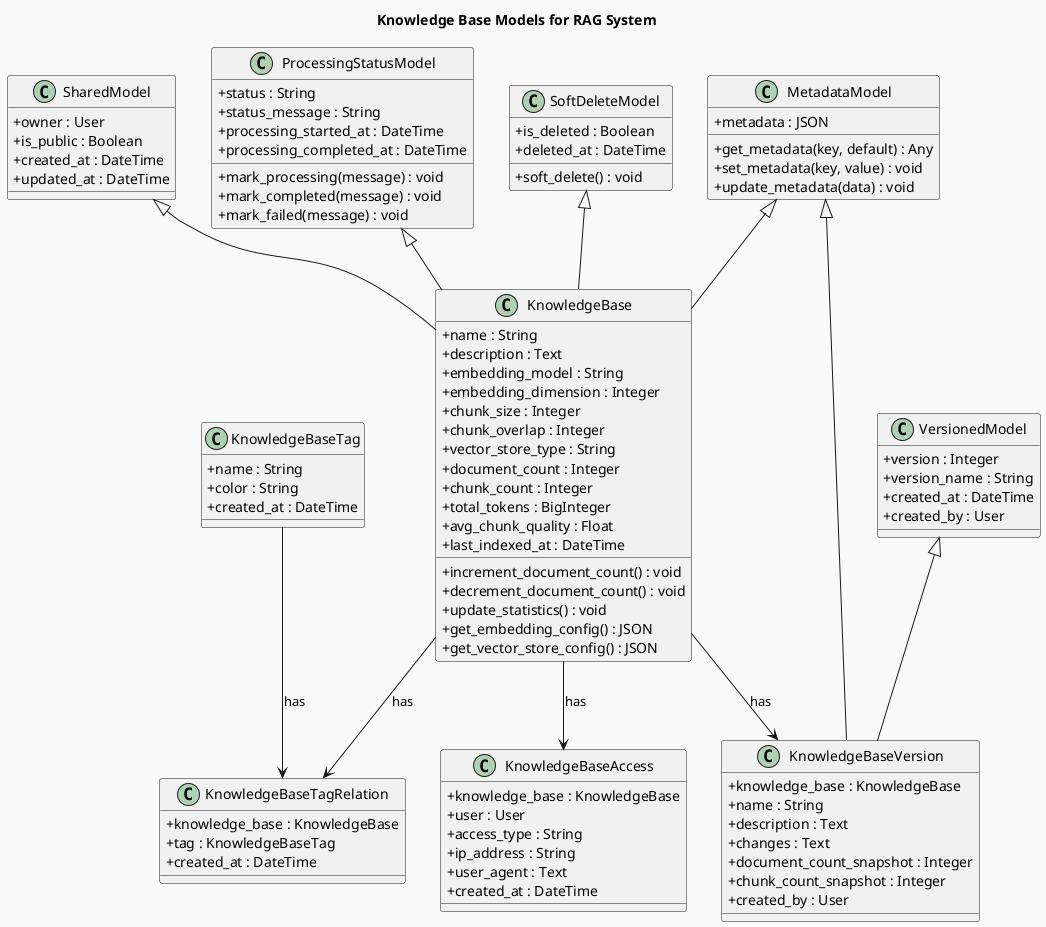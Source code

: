 @startuml
skinparam backgroundColor #FAFAFA
skinparam classAttributeIconSize 0
skinparam classFontSize 14
skinparam classFontColor #000000

title Knowledge Base Models for RAG System

' --- Base Classes ---
class SharedModel {
  + owner : User
  + is_public : Boolean
  + created_at : DateTime
  + updated_at : DateTime
}

class ProcessingStatusModel {
  + status : String
  + status_message : String
  + processing_started_at : DateTime
  + processing_completed_at : DateTime
  + mark_processing(message) : void
  + mark_completed(message) : void
  + mark_failed(message) : void
}

class MetadataModel {
  + metadata : JSON
  + get_metadata(key, default) : Any
  + set_metadata(key, value) : void
  + update_metadata(data) : void
}

class VersionedModel {
  + version : Integer
  + version_name : String
  + created_at : DateTime
  + created_by : User
}

class SoftDeleteModel {
  + is_deleted : Boolean
  + deleted_at : DateTime
  + soft_delete() : void
}

' --- KnowledgeBase Class ---
class KnowledgeBase {
  + name : String
  + description : Text
  + embedding_model : String
  + embedding_dimension : Integer
  + chunk_size : Integer
  + chunk_overlap : Integer
  + vector_store_type : String
  + document_count : Integer
  + chunk_count : Integer
  + total_tokens : BigInteger
  + avg_chunk_quality : Float
  + last_indexed_at : DateTime
  + increment_document_count() : void
  + decrement_document_count() : void
  + update_statistics() : void
  + get_embedding_config() : JSON
  + get_vector_store_config() : JSON
}

' --- KnowledgeBaseTag Class ---
class KnowledgeBaseTag {
  + name : String
  + color : String
  + created_at : DateTime
}

' --- KnowledgeBaseTagRelation Class ---
class KnowledgeBaseTagRelation {
  + knowledge_base : KnowledgeBase
  + tag : KnowledgeBaseTag
  + created_at : DateTime
}

' --- KnowledgeBaseAccess Class ---
class KnowledgeBaseAccess {
  + knowledge_base : KnowledgeBase
  + user : User
  + access_type : String
  + ip_address : String
  + user_agent : Text
  + created_at : DateTime
}

' --- KnowledgeBaseVersion Class ---
class KnowledgeBaseVersion {
  + knowledge_base : KnowledgeBase
  + name : String
  + description : Text
  + changes : Text
  + document_count_snapshot : Integer
  + chunk_count_snapshot : Integer
  + created_by : User
}

' --- Relationships ---
SharedModel <|-- KnowledgeBase
ProcessingStatusModel <|-- KnowledgeBase
MetadataModel <|-- KnowledgeBase
SoftDeleteModel <|-- KnowledgeBase
VersionedModel <|-- KnowledgeBaseVersion
MetadataModel <|-- KnowledgeBaseVersion

KnowledgeBase --> KnowledgeBaseTagRelation : has
KnowledgeBaseTag --> KnowledgeBaseTagRelation : has
KnowledgeBase --> KnowledgeBaseAccess : has
KnowledgeBase --> KnowledgeBaseVersion : has

@enduml
